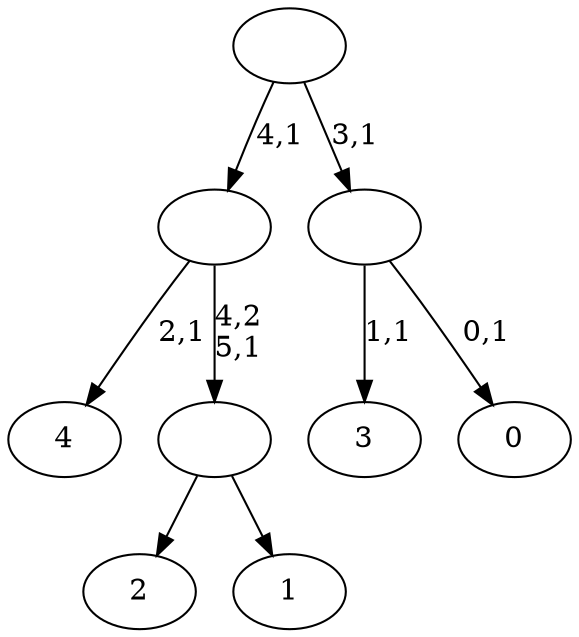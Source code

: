 digraph T {
	11 [label="4"]
	9 [label="3"]
	7 [label="2"]
	6 [label="1"]
	5 [label=""]
	4 [label=""]
	3 [label="0"]
	1 [label=""]
	0 [label=""]
	5 -> 7 [label=""]
	5 -> 6 [label=""]
	4 -> 11 [label="2,1"]
	4 -> 5 [label="4,2\n5,1"]
	1 -> 3 [label="0,1"]
	1 -> 9 [label="1,1"]
	0 -> 4 [label="4,1"]
	0 -> 1 [label="3,1"]
}
